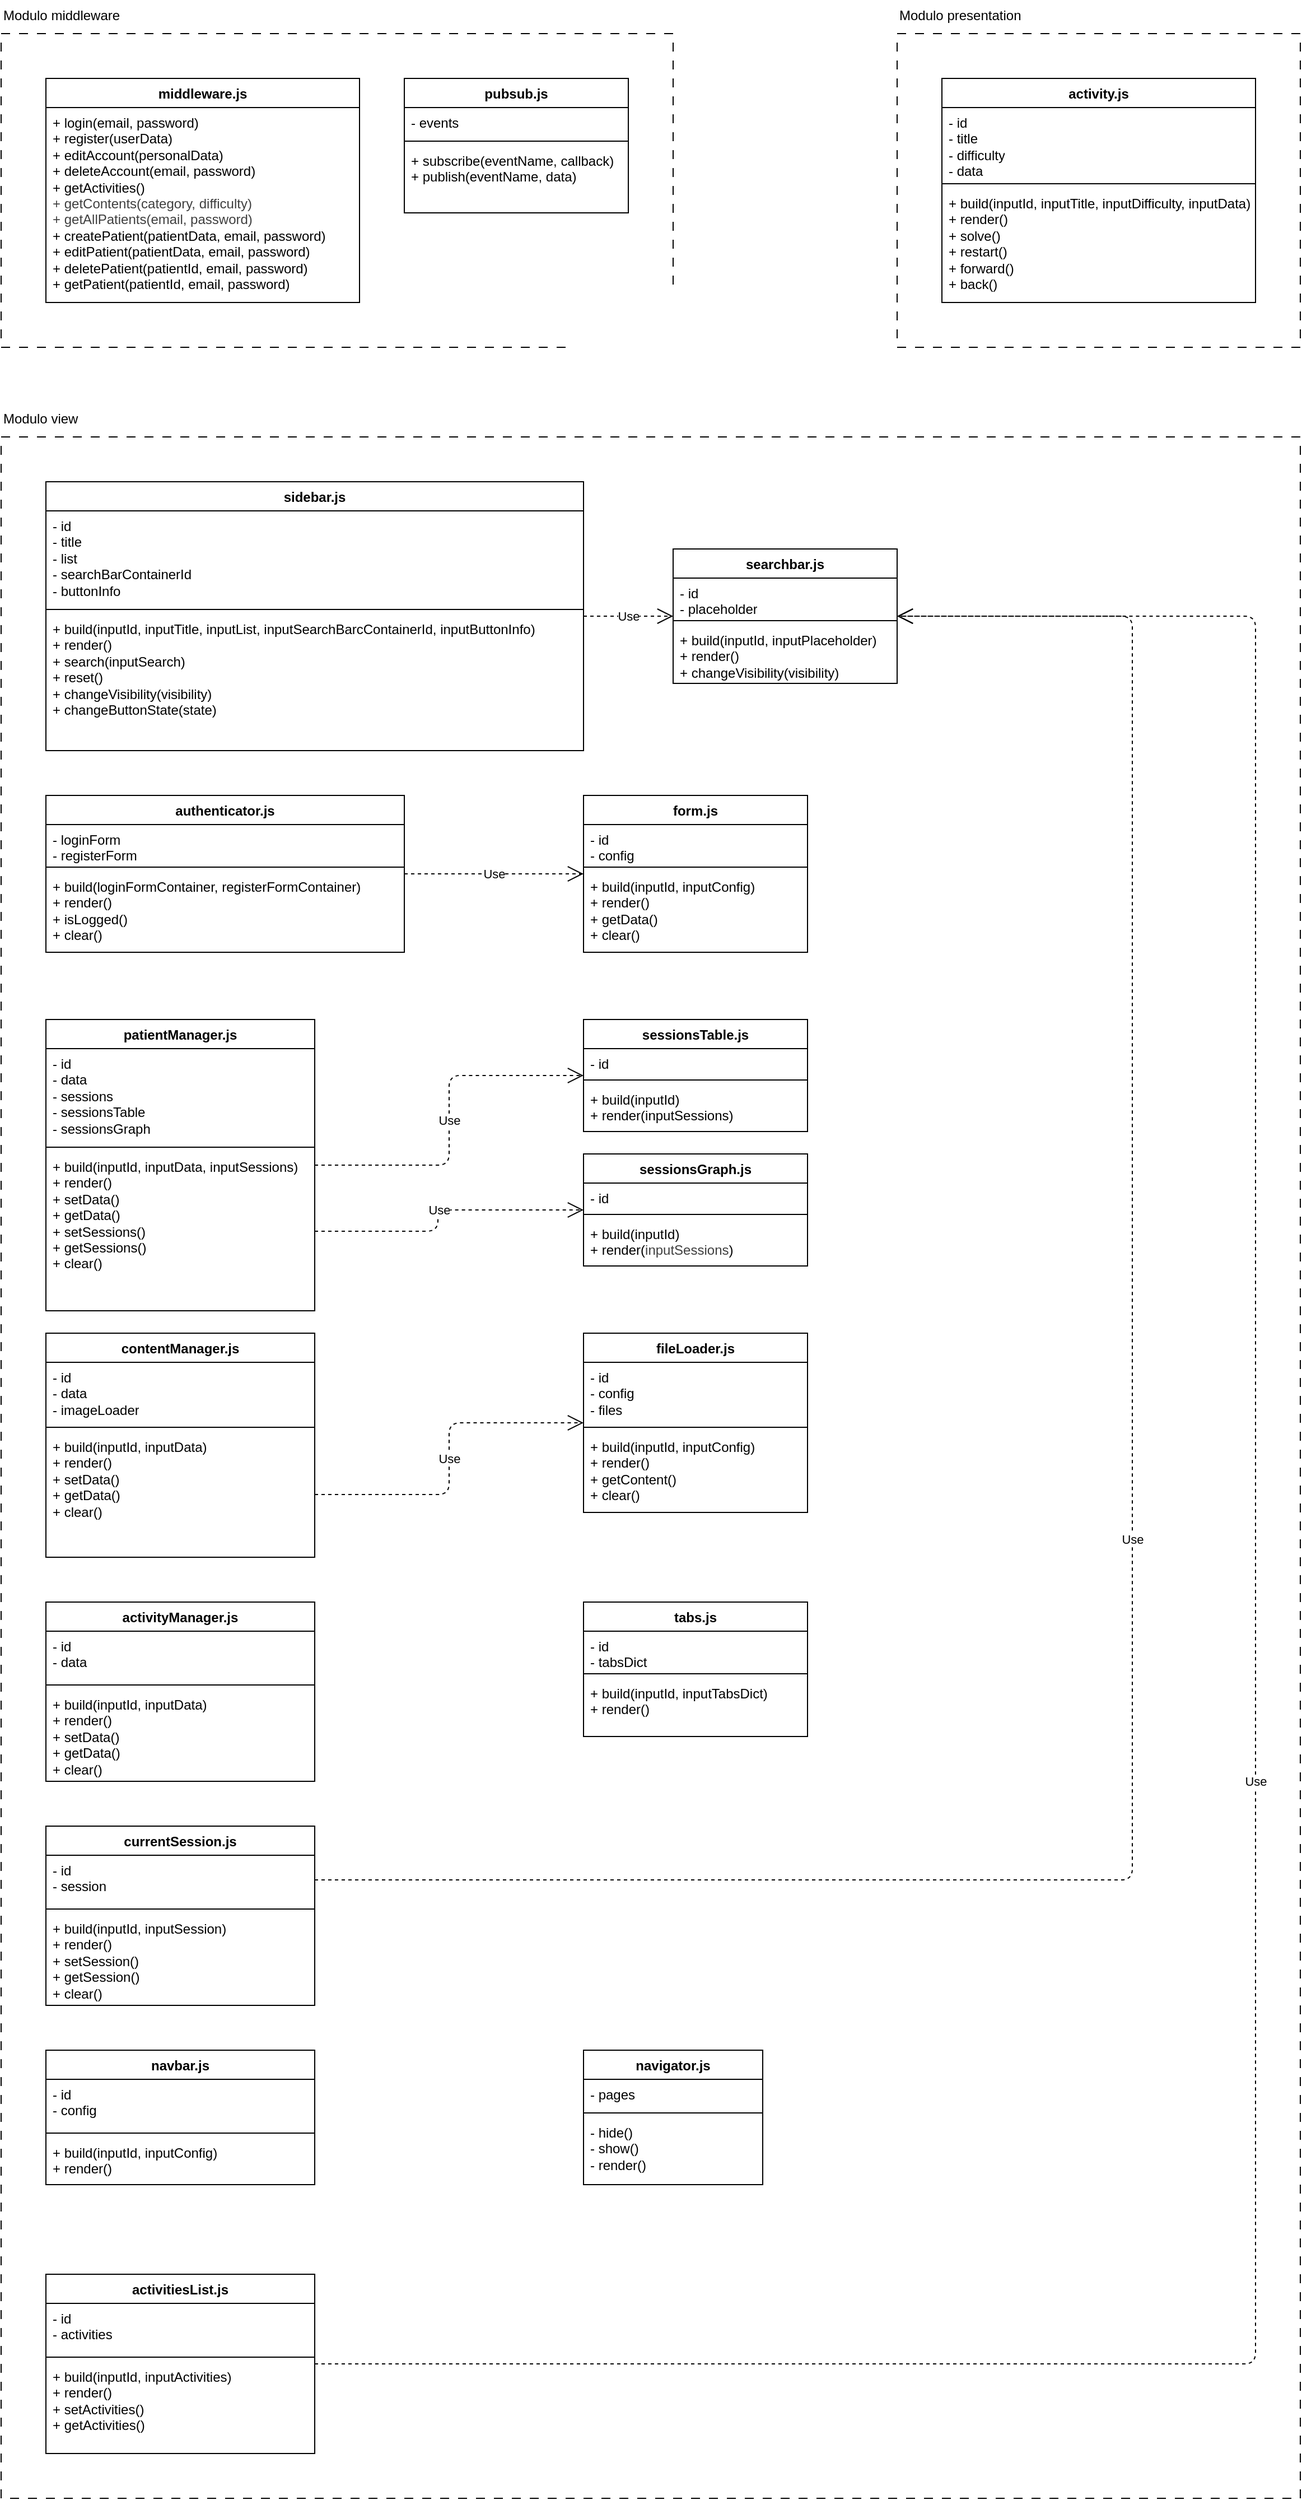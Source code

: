 <mxfile version="26.2.15">
  <diagram id="l6E0GmXNr-7LHGpyG3ha" name="Pagina-1">
    <mxGraphModel dx="2316" dy="1391" grid="1" gridSize="10" guides="1" tooltips="1" connect="1" arrows="1" fold="1" page="1" pageScale="1" pageWidth="827" pageHeight="1169" math="0" shadow="0">
      <root>
        <mxCell id="0" />
        <mxCell id="1" parent="0" />
        <mxCell id="lS4das7vuNeM5EKzhqXZ-90" value="" style="rounded=0;whiteSpace=wrap;html=1;dashed=1;dashPattern=8 8;strokeColor=default;align=center;verticalAlign=middle;fontFamily=Helvetica;fontSize=12;fontColor=default;fillColor=none;" vertex="1" parent="1">
          <mxGeometry x="800" y="240" width="360" height="280" as="geometry" />
        </mxCell>
        <mxCell id="lS4das7vuNeM5EKzhqXZ-88" value="" style="rounded=0;whiteSpace=wrap;html=1;dashed=1;dashPattern=8 8;strokeColor=default;align=center;verticalAlign=middle;fontFamily=Helvetica;fontSize=12;fontColor=default;fillColor=none;" vertex="1" parent="1">
          <mxGeometry y="240" width="600" height="280" as="geometry" />
        </mxCell>
        <mxCell id="-XzAGv-I69_04w4AymnD-87" value="" style="rounded=0;whiteSpace=wrap;html=1;fillColor=none;dashed=1;dashPattern=8 8;" parent="1" vertex="1">
          <mxGeometry y="600" width="1160" height="1840" as="geometry" />
        </mxCell>
        <mxCell id="2" value="middleware.js" style="swimlane;fontStyle=1;align=center;verticalAlign=top;childLayout=stackLayout;horizontal=1;startSize=26;horizontalStack=0;resizeParent=1;resizeParentMax=0;resizeLast=0;collapsible=1;marginBottom=0;whiteSpace=wrap;html=1;" parent="1" vertex="1">
          <mxGeometry x="40" y="280" width="280" height="200" as="geometry" />
        </mxCell>
        <mxCell id="5" value="&lt;div&gt;+ login(email, password)&lt;/div&gt;&lt;div&gt;+ register(userData)&lt;/div&gt;&lt;div&gt;+ editAccount(personalData)&lt;/div&gt;&lt;div&gt;+ deleteAccount(email, password)&lt;/div&gt;&lt;div&gt;+ getActivities()&lt;/div&gt;&lt;div&gt;&lt;span style=&quot;color: rgb(63, 63, 63);&quot;&gt;+ getContents(category, difficulty)&lt;/span&gt;&lt;/div&gt;&lt;div&gt;&lt;span style=&quot;color: rgb(63, 63, 63);&quot;&gt;+ getAllPatients(email, password)&lt;/span&gt;&lt;/div&gt;&lt;div&gt;+ createPatient(patientData, email, password)&lt;/div&gt;&lt;div&gt;+ editPatient(patientData, email, password)&lt;/div&gt;&lt;div&gt;+ deletePatient(patientId, email, password)&lt;/div&gt;&lt;div&gt;+ getPatient(patientId, email, password)&lt;/div&gt;" style="text;strokeColor=none;fillColor=none;align=left;verticalAlign=top;spacingLeft=4;spacingRight=4;overflow=hidden;rotatable=0;points=[[0,0.5],[1,0.5]];portConstraint=eastwest;whiteSpace=wrap;html=1;" parent="2" vertex="1">
          <mxGeometry y="26" width="280" height="174" as="geometry" />
        </mxCell>
        <mxCell id="6" value="navigator.js" style="swimlane;fontStyle=1;align=center;verticalAlign=top;childLayout=stackLayout;horizontal=1;startSize=26;horizontalStack=0;resizeParent=1;resizeParentMax=0;resizeLast=0;collapsible=1;marginBottom=0;whiteSpace=wrap;html=1;" parent="1" vertex="1">
          <mxGeometry x="520" y="2040" width="160" height="120" as="geometry" />
        </mxCell>
        <mxCell id="7" value="- pages" style="text;strokeColor=none;fillColor=none;align=left;verticalAlign=top;spacingLeft=4;spacingRight=4;overflow=hidden;rotatable=0;points=[[0,0.5],[1,0.5]];portConstraint=eastwest;whiteSpace=wrap;html=1;" parent="6" vertex="1">
          <mxGeometry y="26" width="160" height="26" as="geometry" />
        </mxCell>
        <mxCell id="8" value="" style="line;strokeWidth=1;fillColor=none;align=left;verticalAlign=middle;spacingTop=-1;spacingLeft=3;spacingRight=3;rotatable=0;labelPosition=right;points=[];portConstraint=eastwest;strokeColor=inherit;" parent="6" vertex="1">
          <mxGeometry y="52" width="160" height="8" as="geometry" />
        </mxCell>
        <mxCell id="9" value="- hide()&lt;div&gt;- show()&lt;/div&gt;&lt;div&gt;- render()&lt;/div&gt;" style="text;strokeColor=none;fillColor=none;align=left;verticalAlign=top;spacingLeft=4;spacingRight=4;overflow=hidden;rotatable=0;points=[[0,0.5],[1,0.5]];portConstraint=eastwest;whiteSpace=wrap;html=1;" parent="6" vertex="1">
          <mxGeometry y="60" width="160" height="60" as="geometry" />
        </mxCell>
        <mxCell id="10" value="pubsub.js" style="swimlane;fontStyle=1;align=center;verticalAlign=top;childLayout=stackLayout;horizontal=1;startSize=26;horizontalStack=0;resizeParent=1;resizeParentMax=0;resizeLast=0;collapsible=1;marginBottom=0;whiteSpace=wrap;html=1;" parent="1" vertex="1">
          <mxGeometry x="360" y="280" width="200" height="120" as="geometry" />
        </mxCell>
        <mxCell id="11" value="- events" style="text;strokeColor=none;fillColor=none;align=left;verticalAlign=top;spacingLeft=4;spacingRight=4;overflow=hidden;rotatable=0;points=[[0,0.5],[1,0.5]];portConstraint=eastwest;whiteSpace=wrap;html=1;" parent="10" vertex="1">
          <mxGeometry y="26" width="200" height="26" as="geometry" />
        </mxCell>
        <mxCell id="12" value="" style="line;strokeWidth=1;fillColor=none;align=left;verticalAlign=middle;spacingTop=-1;spacingLeft=3;spacingRight=3;rotatable=0;labelPosition=right;points=[];portConstraint=eastwest;strokeColor=inherit;" parent="10" vertex="1">
          <mxGeometry y="52" width="200" height="8" as="geometry" />
        </mxCell>
        <mxCell id="13" value="+ subscribe(eventName, callback)&lt;div&gt;+ publish(eventName, data)&lt;/div&gt;" style="text;strokeColor=none;fillColor=none;align=left;verticalAlign=top;spacingLeft=4;spacingRight=4;overflow=hidden;rotatable=0;points=[[0,0.5],[1,0.5]];portConstraint=eastwest;whiteSpace=wrap;html=1;" parent="10" vertex="1">
          <mxGeometry y="60" width="200" height="60" as="geometry" />
        </mxCell>
        <mxCell id="14" value="tabs.js" style="swimlane;fontStyle=1;align=center;verticalAlign=top;childLayout=stackLayout;horizontal=1;startSize=26;horizontalStack=0;resizeParent=1;resizeParentMax=0;resizeLast=0;collapsible=1;marginBottom=0;whiteSpace=wrap;html=1;" parent="1" vertex="1">
          <mxGeometry x="520" y="1640" width="200" height="120" as="geometry" />
        </mxCell>
        <mxCell id="15" value="- id&lt;div&gt;- tabsDict&lt;/div&gt;" style="text;strokeColor=none;fillColor=none;align=left;verticalAlign=top;spacingLeft=4;spacingRight=4;overflow=hidden;rotatable=0;points=[[0,0.5],[1,0.5]];portConstraint=eastwest;whiteSpace=wrap;html=1;" parent="14" vertex="1">
          <mxGeometry y="26" width="200" height="34" as="geometry" />
        </mxCell>
        <mxCell id="16" value="" style="line;strokeWidth=1;fillColor=none;align=left;verticalAlign=middle;spacingTop=-1;spacingLeft=3;spacingRight=3;rotatable=0;labelPosition=right;points=[];portConstraint=eastwest;strokeColor=inherit;" parent="14" vertex="1">
          <mxGeometry y="60" width="200" height="8" as="geometry" />
        </mxCell>
        <mxCell id="17" value="+ build(inputId, inputTabsDict)&lt;div&gt;+ render()&lt;/div&gt;" style="text;strokeColor=none;fillColor=none;align=left;verticalAlign=top;spacingLeft=4;spacingRight=4;overflow=hidden;rotatable=0;points=[[0,0.5],[1,0.5]];portConstraint=eastwest;whiteSpace=wrap;html=1;" parent="14" vertex="1">
          <mxGeometry y="68" width="200" height="52" as="geometry" />
        </mxCell>
        <mxCell id="18" value="searchbar.js" style="swimlane;fontStyle=1;align=center;verticalAlign=top;childLayout=stackLayout;horizontal=1;startSize=26;horizontalStack=0;resizeParent=1;resizeParentMax=0;resizeLast=0;collapsible=1;marginBottom=0;whiteSpace=wrap;html=1;" parent="1" vertex="1">
          <mxGeometry x="600" y="700" width="200" height="120" as="geometry" />
        </mxCell>
        <mxCell id="19" value="- id&lt;div&gt;- placeholder&lt;/div&gt;" style="text;strokeColor=none;fillColor=none;align=left;verticalAlign=top;spacingLeft=4;spacingRight=4;overflow=hidden;rotatable=0;points=[[0,0.5],[1,0.5]];portConstraint=eastwest;whiteSpace=wrap;html=1;" parent="18" vertex="1">
          <mxGeometry y="26" width="200" height="34" as="geometry" />
        </mxCell>
        <mxCell id="20" value="" style="line;strokeWidth=1;fillColor=none;align=left;verticalAlign=middle;spacingTop=-1;spacingLeft=3;spacingRight=3;rotatable=0;labelPosition=right;points=[];portConstraint=eastwest;strokeColor=inherit;" parent="18" vertex="1">
          <mxGeometry y="60" width="200" height="8" as="geometry" />
        </mxCell>
        <mxCell id="21" value="+ build(inputId, inputPlaceholder)&lt;div&gt;+ render()&lt;/div&gt;&lt;div&gt;+ changeVisibility(visibility)&lt;/div&gt;" style="text;strokeColor=none;fillColor=none;align=left;verticalAlign=top;spacingLeft=4;spacingRight=4;overflow=hidden;rotatable=0;points=[[0,0.5],[1,0.5]];portConstraint=eastwest;whiteSpace=wrap;html=1;" parent="18" vertex="1">
          <mxGeometry y="68" width="200" height="52" as="geometry" />
        </mxCell>
        <mxCell id="22" value="sidebar.js" style="swimlane;fontStyle=1;align=center;verticalAlign=top;childLayout=stackLayout;horizontal=1;startSize=26;horizontalStack=0;resizeParent=1;resizeParentMax=0;resizeLast=0;collapsible=1;marginBottom=0;whiteSpace=wrap;html=1;" parent="1" vertex="1">
          <mxGeometry x="40" y="640" width="480" height="240" as="geometry" />
        </mxCell>
        <mxCell id="23" value="- id&lt;div&gt;- title&lt;/div&gt;&lt;div&gt;- list&lt;/div&gt;&lt;div&gt;- searchBarContainerId&lt;/div&gt;&lt;div&gt;- buttonInfo&lt;/div&gt;" style="text;strokeColor=none;fillColor=none;align=left;verticalAlign=top;spacingLeft=4;spacingRight=4;overflow=hidden;rotatable=0;points=[[0,0.5],[1,0.5]];portConstraint=eastwest;whiteSpace=wrap;html=1;" parent="22" vertex="1">
          <mxGeometry y="26" width="480" height="84" as="geometry" />
        </mxCell>
        <mxCell id="24" value="" style="line;strokeWidth=1;fillColor=none;align=left;verticalAlign=middle;spacingTop=-1;spacingLeft=3;spacingRight=3;rotatable=0;labelPosition=right;points=[];portConstraint=eastwest;strokeColor=inherit;" parent="22" vertex="1">
          <mxGeometry y="110" width="480" height="8" as="geometry" />
        </mxCell>
        <mxCell id="25" value="+ build(inputId, inputTitle, inputList, inputSearchBarcContainerId, inputButtonInfo)&lt;div&gt;+ render()&lt;/div&gt;&lt;div&gt;+ search(inputSearch)&lt;/div&gt;&lt;div&gt;+ reset()&lt;/div&gt;&lt;div&gt;+ changeVisibility(visibility)&lt;/div&gt;&lt;div&gt;+ changeButtonState(state)&lt;/div&gt;" style="text;strokeColor=none;fillColor=none;align=left;verticalAlign=top;spacingLeft=4;spacingRight=4;overflow=hidden;rotatable=0;points=[[0,0.5],[1,0.5]];portConstraint=eastwest;whiteSpace=wrap;html=1;" parent="22" vertex="1">
          <mxGeometry y="118" width="480" height="122" as="geometry" />
        </mxCell>
        <mxCell id="27" value="Use" style="endArrow=open;endSize=12;dashed=1;html=1;" parent="1" source="22" target="18" edge="1">
          <mxGeometry width="160" relative="1" as="geometry">
            <mxPoint x="330" y="310" as="sourcePoint" />
            <mxPoint x="640" y="770" as="targetPoint" />
          </mxGeometry>
        </mxCell>
        <mxCell id="28" value="fileLoader.js" style="swimlane;fontStyle=1;align=center;verticalAlign=top;childLayout=stackLayout;horizontal=1;startSize=26;horizontalStack=0;resizeParent=1;resizeParentMax=0;resizeLast=0;collapsible=1;marginBottom=0;whiteSpace=wrap;html=1;" parent="1" vertex="1">
          <mxGeometry x="520" y="1400" width="200" height="160" as="geometry" />
        </mxCell>
        <mxCell id="29" value="- id&lt;div&gt;- config&lt;/div&gt;&lt;div&gt;- files&lt;/div&gt;" style="text;strokeColor=none;fillColor=none;align=left;verticalAlign=top;spacingLeft=4;spacingRight=4;overflow=hidden;rotatable=0;points=[[0,0.5],[1,0.5]];portConstraint=eastwest;whiteSpace=wrap;html=1;" parent="28" vertex="1">
          <mxGeometry y="26" width="200" height="54" as="geometry" />
        </mxCell>
        <mxCell id="30" value="" style="line;strokeWidth=1;fillColor=none;align=left;verticalAlign=middle;spacingTop=-1;spacingLeft=3;spacingRight=3;rotatable=0;labelPosition=right;points=[];portConstraint=eastwest;strokeColor=inherit;" parent="28" vertex="1">
          <mxGeometry y="80" width="200" height="8" as="geometry" />
        </mxCell>
        <mxCell id="31" value="+ build(inputId, inputConfig)&lt;div&gt;+ render()&lt;/div&gt;&lt;div&gt;+ getContent()&lt;/div&gt;&lt;div&gt;+ clear()&lt;/div&gt;" style="text;strokeColor=none;fillColor=none;align=left;verticalAlign=top;spacingLeft=4;spacingRight=4;overflow=hidden;rotatable=0;points=[[0,0.5],[1,0.5]];portConstraint=eastwest;whiteSpace=wrap;html=1;" parent="28" vertex="1">
          <mxGeometry y="88" width="200" height="72" as="geometry" />
        </mxCell>
        <mxCell id="32" value="form.js" style="swimlane;fontStyle=1;align=center;verticalAlign=top;childLayout=stackLayout;horizontal=1;startSize=26;horizontalStack=0;resizeParent=1;resizeParentMax=0;resizeLast=0;collapsible=1;marginBottom=0;whiteSpace=wrap;html=1;" parent="1" vertex="1">
          <mxGeometry x="520" y="920" width="200" height="140" as="geometry" />
        </mxCell>
        <mxCell id="33" value="- id&lt;div&gt;- config&lt;/div&gt;" style="text;strokeColor=none;fillColor=none;align=left;verticalAlign=top;spacingLeft=4;spacingRight=4;overflow=hidden;rotatable=0;points=[[0,0.5],[1,0.5]];portConstraint=eastwest;whiteSpace=wrap;html=1;" parent="32" vertex="1">
          <mxGeometry y="26" width="200" height="34" as="geometry" />
        </mxCell>
        <mxCell id="34" value="" style="line;strokeWidth=1;fillColor=none;align=left;verticalAlign=middle;spacingTop=-1;spacingLeft=3;spacingRight=3;rotatable=0;labelPosition=right;points=[];portConstraint=eastwest;strokeColor=inherit;" parent="32" vertex="1">
          <mxGeometry y="60" width="200" height="8" as="geometry" />
        </mxCell>
        <mxCell id="35" value="+ build(inputId, inputConfig)&lt;div&gt;+ render()&lt;/div&gt;&lt;div&gt;+ getData()&lt;/div&gt;&lt;div&gt;+ clear()&lt;/div&gt;" style="text;strokeColor=none;fillColor=none;align=left;verticalAlign=top;spacingLeft=4;spacingRight=4;overflow=hidden;rotatable=0;points=[[0,0.5],[1,0.5]];portConstraint=eastwest;whiteSpace=wrap;html=1;" parent="32" vertex="1">
          <mxGeometry y="68" width="200" height="72" as="geometry" />
        </mxCell>
        <mxCell id="37" value="authenticator.js" style="swimlane;fontStyle=1;align=center;verticalAlign=top;childLayout=stackLayout;horizontal=1;startSize=26;horizontalStack=0;resizeParent=1;resizeParentMax=0;resizeLast=0;collapsible=1;marginBottom=0;whiteSpace=wrap;html=1;" parent="1" vertex="1">
          <mxGeometry x="40" y="920" width="320" height="140" as="geometry" />
        </mxCell>
        <mxCell id="38" value="- loginForm&lt;div&gt;- registerForm&lt;/div&gt;" style="text;strokeColor=none;fillColor=none;align=left;verticalAlign=top;spacingLeft=4;spacingRight=4;overflow=hidden;rotatable=0;points=[[0,0.5],[1,0.5]];portConstraint=eastwest;whiteSpace=wrap;html=1;" parent="37" vertex="1">
          <mxGeometry y="26" width="320" height="34" as="geometry" />
        </mxCell>
        <mxCell id="39" value="" style="line;strokeWidth=1;fillColor=none;align=left;verticalAlign=middle;spacingTop=-1;spacingLeft=3;spacingRight=3;rotatable=0;labelPosition=right;points=[];portConstraint=eastwest;strokeColor=inherit;" parent="37" vertex="1">
          <mxGeometry y="60" width="320" height="8" as="geometry" />
        </mxCell>
        <mxCell id="40" value="+ build(loginFormContainer, register&lt;span style=&quot;background-color: transparent; color: rgb(0, 0, 0);&quot;&gt;FormContainer&lt;/span&gt;&lt;span style=&quot;background-color: transparent;&quot;&gt;)&lt;/span&gt;&lt;div&gt;&lt;div&gt;+ render()&lt;/div&gt;&lt;div&gt;+ isLogged()&lt;/div&gt;&lt;div&gt;+ clear()&lt;/div&gt;&lt;/div&gt;" style="text;strokeColor=none;fillColor=none;align=left;verticalAlign=top;spacingLeft=4;spacingRight=4;overflow=hidden;rotatable=0;points=[[0,0.5],[1,0.5]];portConstraint=eastwest;whiteSpace=wrap;html=1;" parent="37" vertex="1">
          <mxGeometry y="68" width="320" height="72" as="geometry" />
        </mxCell>
        <mxCell id="41" value="Use" style="endArrow=open;endSize=12;dashed=1;html=1;" parent="1" source="37" target="32" edge="1">
          <mxGeometry width="160" relative="1" as="geometry">
            <mxPoint x="530" y="770" as="sourcePoint" />
            <mxPoint x="650" y="770" as="targetPoint" />
          </mxGeometry>
        </mxCell>
        <mxCell id="42" value="sessionsTable.js" style="swimlane;fontStyle=1;align=center;verticalAlign=top;childLayout=stackLayout;horizontal=1;startSize=26;horizontalStack=0;resizeParent=1;resizeParentMax=0;resizeLast=0;collapsible=1;marginBottom=0;whiteSpace=wrap;html=1;" parent="1" vertex="1">
          <mxGeometry x="520" y="1120" width="200" height="100" as="geometry" />
        </mxCell>
        <mxCell id="43" value="- id" style="text;strokeColor=none;fillColor=none;align=left;verticalAlign=top;spacingLeft=4;spacingRight=4;overflow=hidden;rotatable=0;points=[[0,0.5],[1,0.5]];portConstraint=eastwest;whiteSpace=wrap;html=1;" parent="42" vertex="1">
          <mxGeometry y="26" width="200" height="24" as="geometry" />
        </mxCell>
        <mxCell id="44" value="" style="line;strokeWidth=1;fillColor=none;align=left;verticalAlign=middle;spacingTop=-1;spacingLeft=3;spacingRight=3;rotatable=0;labelPosition=right;points=[];portConstraint=eastwest;strokeColor=inherit;" parent="42" vertex="1">
          <mxGeometry y="50" width="200" height="8" as="geometry" />
        </mxCell>
        <mxCell id="45" value="+ build(inputId)&lt;div&gt;+ render(inputSessions)&lt;/div&gt;" style="text;strokeColor=none;fillColor=none;align=left;verticalAlign=top;spacingLeft=4;spacingRight=4;overflow=hidden;rotatable=0;points=[[0,0.5],[1,0.5]];portConstraint=eastwest;whiteSpace=wrap;html=1;" parent="42" vertex="1">
          <mxGeometry y="58" width="200" height="42" as="geometry" />
        </mxCell>
        <mxCell id="46" value="sessionsGraph.js" style="swimlane;fontStyle=1;align=center;verticalAlign=top;childLayout=stackLayout;horizontal=1;startSize=26;horizontalStack=0;resizeParent=1;resizeParentMax=0;resizeLast=0;collapsible=1;marginBottom=0;whiteSpace=wrap;html=1;" parent="1" vertex="1">
          <mxGeometry x="520" y="1240" width="200" height="100" as="geometry" />
        </mxCell>
        <mxCell id="47" value="- id" style="text;strokeColor=none;fillColor=none;align=left;verticalAlign=top;spacingLeft=4;spacingRight=4;overflow=hidden;rotatable=0;points=[[0,0.5],[1,0.5]];portConstraint=eastwest;whiteSpace=wrap;html=1;" parent="46" vertex="1">
          <mxGeometry y="26" width="200" height="24" as="geometry" />
        </mxCell>
        <mxCell id="48" value="" style="line;strokeWidth=1;fillColor=none;align=left;verticalAlign=middle;spacingTop=-1;spacingLeft=3;spacingRight=3;rotatable=0;labelPosition=right;points=[];portConstraint=eastwest;strokeColor=inherit;" parent="46" vertex="1">
          <mxGeometry y="50" width="200" height="8" as="geometry" />
        </mxCell>
        <mxCell id="49" value="+ build(inputId)&lt;div&gt;+ render(&lt;span style=&quot;color: rgb(63, 63, 63); background-color: transparent;&quot;&gt;inputSessions&lt;/span&gt;&lt;span style=&quot;background-color: transparent;&quot;&gt;)&lt;/span&gt;&lt;/div&gt;" style="text;strokeColor=none;fillColor=none;align=left;verticalAlign=top;spacingLeft=4;spacingRight=4;overflow=hidden;rotatable=0;points=[[0,0.5],[1,0.5]];portConstraint=eastwest;whiteSpace=wrap;html=1;" parent="46" vertex="1">
          <mxGeometry y="58" width="200" height="42" as="geometry" />
        </mxCell>
        <mxCell id="50" value="patientManager.js" style="swimlane;fontStyle=1;align=center;verticalAlign=top;childLayout=stackLayout;horizontal=1;startSize=26;horizontalStack=0;resizeParent=1;resizeParentMax=0;resizeLast=0;collapsible=1;marginBottom=0;whiteSpace=wrap;html=1;" parent="1" vertex="1">
          <mxGeometry x="40" y="1120" width="240" height="260" as="geometry" />
        </mxCell>
        <mxCell id="51" value="- id&lt;div&gt;- data&lt;/div&gt;&lt;div&gt;- sessions&lt;/div&gt;&lt;div&gt;- sessionsTable&lt;/div&gt;&lt;div&gt;- sessionsGraph&lt;/div&gt;" style="text;strokeColor=none;fillColor=none;align=left;verticalAlign=top;spacingLeft=4;spacingRight=4;overflow=hidden;rotatable=0;points=[[0,0.5],[1,0.5]];portConstraint=eastwest;whiteSpace=wrap;html=1;" parent="50" vertex="1">
          <mxGeometry y="26" width="240" height="84" as="geometry" />
        </mxCell>
        <mxCell id="52" value="" style="line;strokeWidth=1;fillColor=none;align=left;verticalAlign=middle;spacingTop=-1;spacingLeft=3;spacingRight=3;rotatable=0;labelPosition=right;points=[];portConstraint=eastwest;strokeColor=inherit;" parent="50" vertex="1">
          <mxGeometry y="110" width="240" height="8" as="geometry" />
        </mxCell>
        <mxCell id="53" value="+ build(inputId, inputData, inputSessions)&lt;div&gt;+ render()&lt;/div&gt;&lt;div&gt;+ setData()&lt;/div&gt;&lt;div&gt;+ getData()&lt;/div&gt;&lt;div&gt;+ setSessions()&lt;/div&gt;&lt;div&gt;+ getSessions()&lt;/div&gt;&lt;div&gt;+ clear()&lt;/div&gt;" style="text;strokeColor=none;fillColor=none;align=left;verticalAlign=top;spacingLeft=4;spacingRight=4;overflow=hidden;rotatable=0;points=[[0,0.5],[1,0.5]];portConstraint=eastwest;whiteSpace=wrap;html=1;" parent="50" vertex="1">
          <mxGeometry y="118" width="240" height="142" as="geometry" />
        </mxCell>
        <mxCell id="54" value="Use" style="endArrow=open;endSize=12;dashed=1;html=1;" parent="1" source="50" target="42" edge="1">
          <mxGeometry width="160" relative="1" as="geometry">
            <mxPoint x="310" y="1150" as="sourcePoint" />
            <mxPoint x="470" y="1150" as="targetPoint" />
            <Array as="points">
              <mxPoint x="400" y="1250" />
              <mxPoint x="400" y="1170" />
            </Array>
          </mxGeometry>
        </mxCell>
        <mxCell id="55" value="Use" style="edgeStyle=none;shape=connector;rounded=1;html=1;dashed=1;strokeColor=default;align=center;verticalAlign=middle;fontFamily=Helvetica;fontSize=11;fontColor=default;labelBackgroundColor=default;endArrow=open;endSize=12;" parent="1" source="53" target="46" edge="1">
          <mxGeometry relative="1" as="geometry">
            <Array as="points">
              <mxPoint x="390" y="1309" />
              <mxPoint x="390" y="1290" />
            </Array>
          </mxGeometry>
        </mxCell>
        <mxCell id="65" value="Use" style="edgeStyle=none;shape=connector;rounded=1;html=1;dashed=1;strokeColor=default;align=center;verticalAlign=middle;fontFamily=Helvetica;fontSize=11;fontColor=default;labelBackgroundColor=default;endArrow=open;endSize=12;" parent="1" source="63" target="28" edge="1">
          <mxGeometry relative="1" as="geometry">
            <mxPoint x="270" y="1520" as="sourcePoint" />
            <Array as="points">
              <mxPoint x="400" y="1544" />
              <mxPoint x="400" y="1480" />
            </Array>
          </mxGeometry>
        </mxCell>
        <mxCell id="60" value="contentManager.js" style="swimlane;fontStyle=1;align=center;verticalAlign=top;childLayout=stackLayout;horizontal=1;startSize=26;horizontalStack=0;resizeParent=1;resizeParentMax=0;resizeLast=0;collapsible=1;marginBottom=0;whiteSpace=wrap;html=1;" parent="1" vertex="1">
          <mxGeometry x="40" y="1400" width="240" height="200" as="geometry" />
        </mxCell>
        <mxCell id="61" value="- id&lt;div&gt;- data&lt;/div&gt;&lt;div&gt;- imageLoader&lt;/div&gt;" style="text;strokeColor=none;fillColor=none;align=left;verticalAlign=top;spacingLeft=4;spacingRight=4;overflow=hidden;rotatable=0;points=[[0,0.5],[1,0.5]];portConstraint=eastwest;whiteSpace=wrap;html=1;" parent="60" vertex="1">
          <mxGeometry y="26" width="240" height="54" as="geometry" />
        </mxCell>
        <mxCell id="62" value="" style="line;strokeWidth=1;fillColor=none;align=left;verticalAlign=middle;spacingTop=-1;spacingLeft=3;spacingRight=3;rotatable=0;labelPosition=right;points=[];portConstraint=eastwest;strokeColor=inherit;" parent="60" vertex="1">
          <mxGeometry y="80" width="240" height="8" as="geometry" />
        </mxCell>
        <mxCell id="63" value="+ build(inputId, inputData)&lt;div&gt;+ render()&lt;/div&gt;&lt;div&gt;+ setData()&lt;/div&gt;&lt;div&gt;+ getData()&lt;/div&gt;&lt;div&gt;+ clear()&lt;/div&gt;" style="text;strokeColor=none;fillColor=none;align=left;verticalAlign=top;spacingLeft=4;spacingRight=4;overflow=hidden;rotatable=0;points=[[0,0.5],[1,0.5]];portConstraint=eastwest;whiteSpace=wrap;html=1;" parent="60" vertex="1">
          <mxGeometry y="88" width="240" height="112" as="geometry" />
        </mxCell>
        <mxCell id="66" value="activityManager.js" style="swimlane;fontStyle=1;align=center;verticalAlign=top;childLayout=stackLayout;horizontal=1;startSize=26;horizontalStack=0;resizeParent=1;resizeParentMax=0;resizeLast=0;collapsible=1;marginBottom=0;whiteSpace=wrap;html=1;" parent="1" vertex="1">
          <mxGeometry x="40" y="1640" width="240" height="160" as="geometry" />
        </mxCell>
        <mxCell id="67" value="- id&lt;div&gt;- data&lt;/div&gt;" style="text;strokeColor=none;fillColor=none;align=left;verticalAlign=top;spacingLeft=4;spacingRight=4;overflow=hidden;rotatable=0;points=[[0,0.5],[1,0.5]];portConstraint=eastwest;whiteSpace=wrap;html=1;" parent="66" vertex="1">
          <mxGeometry y="26" width="240" height="44" as="geometry" />
        </mxCell>
        <mxCell id="68" value="" style="line;strokeWidth=1;fillColor=none;align=left;verticalAlign=middle;spacingTop=-1;spacingLeft=3;spacingRight=3;rotatable=0;labelPosition=right;points=[];portConstraint=eastwest;strokeColor=inherit;" parent="66" vertex="1">
          <mxGeometry y="70" width="240" height="8" as="geometry" />
        </mxCell>
        <mxCell id="69" value="+ build(inputId, inputData)&lt;div&gt;+ render()&lt;/div&gt;&lt;div&gt;+ setData()&lt;/div&gt;&lt;div&gt;+ getData()&lt;/div&gt;&lt;div&gt;+ clear()&lt;/div&gt;" style="text;strokeColor=none;fillColor=none;align=left;verticalAlign=top;spacingLeft=4;spacingRight=4;overflow=hidden;rotatable=0;points=[[0,0.5],[1,0.5]];portConstraint=eastwest;whiteSpace=wrap;html=1;" parent="66" vertex="1">
          <mxGeometry y="78" width="240" height="82" as="geometry" />
        </mxCell>
        <mxCell id="74" value="currentSession.js" style="swimlane;fontStyle=1;align=center;verticalAlign=top;childLayout=stackLayout;horizontal=1;startSize=26;horizontalStack=0;resizeParent=1;resizeParentMax=0;resizeLast=0;collapsible=1;marginBottom=0;whiteSpace=wrap;html=1;" parent="1" vertex="1">
          <mxGeometry x="40" y="1840" width="240" height="160" as="geometry" />
        </mxCell>
        <mxCell id="75" value="- id&lt;div&gt;- session&lt;/div&gt;" style="text;strokeColor=none;fillColor=none;align=left;verticalAlign=top;spacingLeft=4;spacingRight=4;overflow=hidden;rotatable=0;points=[[0,0.5],[1,0.5]];portConstraint=eastwest;whiteSpace=wrap;html=1;" parent="74" vertex="1">
          <mxGeometry y="26" width="240" height="44" as="geometry" />
        </mxCell>
        <mxCell id="76" value="" style="line;strokeWidth=1;fillColor=none;align=left;verticalAlign=middle;spacingTop=-1;spacingLeft=3;spacingRight=3;rotatable=0;labelPosition=right;points=[];portConstraint=eastwest;strokeColor=inherit;" parent="74" vertex="1">
          <mxGeometry y="70" width="240" height="8" as="geometry" />
        </mxCell>
        <mxCell id="77" value="+ build(inputId, inputSession)&lt;div&gt;+ render()&lt;/div&gt;&lt;div&gt;+ setSession()&lt;/div&gt;&lt;div&gt;+ getSession()&lt;/div&gt;&lt;div&gt;+ clear()&lt;/div&gt;" style="text;strokeColor=none;fillColor=none;align=left;verticalAlign=top;spacingLeft=4;spacingRight=4;overflow=hidden;rotatable=0;points=[[0,0.5],[1,0.5]];portConstraint=eastwest;whiteSpace=wrap;html=1;" parent="74" vertex="1">
          <mxGeometry y="78" width="240" height="82" as="geometry" />
        </mxCell>
        <mxCell id="78" value="Use" style="edgeStyle=none;shape=connector;rounded=1;html=1;dashed=1;strokeColor=default;align=center;verticalAlign=middle;fontFamily=Helvetica;fontSize=11;fontColor=default;labelBackgroundColor=default;endArrow=open;endSize=12;" parent="1" source="75" target="18" edge="1">
          <mxGeometry relative="1" as="geometry">
            <Array as="points">
              <mxPoint x="1010" y="1888" />
              <mxPoint x="1010" y="760" />
            </Array>
          </mxGeometry>
        </mxCell>
        <mxCell id="79" value="activity.js" style="swimlane;fontStyle=1;align=center;verticalAlign=top;childLayout=stackLayout;horizontal=1;startSize=26;horizontalStack=0;resizeParent=1;resizeParentMax=0;resizeLast=0;collapsible=1;marginBottom=0;whiteSpace=wrap;html=1;" parent="1" vertex="1">
          <mxGeometry x="840" y="280" width="280" height="200" as="geometry" />
        </mxCell>
        <mxCell id="80" value="- id&lt;div&gt;- title&lt;/div&gt;&lt;div&gt;- difficulty&lt;/div&gt;&lt;div&gt;- data&lt;/div&gt;" style="text;strokeColor=none;fillColor=none;align=left;verticalAlign=top;spacingLeft=4;spacingRight=4;overflow=hidden;rotatable=0;points=[[0,0.5],[1,0.5]];portConstraint=eastwest;whiteSpace=wrap;html=1;" parent="79" vertex="1">
          <mxGeometry y="26" width="280" height="64" as="geometry" />
        </mxCell>
        <mxCell id="81" value="" style="line;strokeWidth=1;fillColor=none;align=left;verticalAlign=middle;spacingTop=-1;spacingLeft=3;spacingRight=3;rotatable=0;labelPosition=right;points=[];portConstraint=eastwest;strokeColor=inherit;" parent="79" vertex="1">
          <mxGeometry y="90" width="280" height="8" as="geometry" />
        </mxCell>
        <mxCell id="82" value="+ build(inputId, inputTitle, inputDifficulty, inputData)&lt;div&gt;+ render()&lt;/div&gt;&lt;div&gt;+ solve()&lt;/div&gt;&lt;div&gt;+ restart()&lt;/div&gt;&lt;div&gt;+ forward()&lt;/div&gt;&lt;div&gt;+ back()&lt;/div&gt;" style="text;strokeColor=none;fillColor=none;align=left;verticalAlign=top;spacingLeft=4;spacingRight=4;overflow=hidden;rotatable=0;points=[[0,0.5],[1,0.5]];portConstraint=eastwest;whiteSpace=wrap;html=1;" parent="79" vertex="1">
          <mxGeometry y="98" width="280" height="102" as="geometry" />
        </mxCell>
        <mxCell id="87" value="Use" style="edgeStyle=none;shape=connector;rounded=1;html=1;dashed=1;strokeColor=default;align=center;verticalAlign=middle;fontFamily=Helvetica;fontSize=11;fontColor=default;labelBackgroundColor=default;endArrow=open;endSize=12;" parent="1" source="83" target="18" edge="1">
          <mxGeometry relative="1" as="geometry">
            <Array as="points">
              <mxPoint x="1120" y="2320" />
              <mxPoint x="1120" y="760" />
            </Array>
          </mxGeometry>
        </mxCell>
        <mxCell id="83" value="activitiesList.js" style="swimlane;fontStyle=1;align=center;verticalAlign=top;childLayout=stackLayout;horizontal=1;startSize=26;horizontalStack=0;resizeParent=1;resizeParentMax=0;resizeLast=0;collapsible=1;marginBottom=0;whiteSpace=wrap;html=1;" parent="1" vertex="1">
          <mxGeometry x="40" y="2240" width="240" height="160" as="geometry" />
        </mxCell>
        <mxCell id="84" value="- id&lt;div&gt;- activities&lt;/div&gt;" style="text;strokeColor=none;fillColor=none;align=left;verticalAlign=top;spacingLeft=4;spacingRight=4;overflow=hidden;rotatable=0;points=[[0,0.5],[1,0.5]];portConstraint=eastwest;whiteSpace=wrap;html=1;" parent="83" vertex="1">
          <mxGeometry y="26" width="240" height="44" as="geometry" />
        </mxCell>
        <mxCell id="85" value="" style="line;strokeWidth=1;fillColor=none;align=left;verticalAlign=middle;spacingTop=-1;spacingLeft=3;spacingRight=3;rotatable=0;labelPosition=right;points=[];portConstraint=eastwest;strokeColor=inherit;" parent="83" vertex="1">
          <mxGeometry y="70" width="240" height="8" as="geometry" />
        </mxCell>
        <mxCell id="86" value="+ build(inputId, inputActivities)&lt;div&gt;+ render()&lt;/div&gt;&lt;div&gt;+ setActivities()&lt;/div&gt;&lt;div&gt;+ getActivities()&lt;/div&gt;" style="text;strokeColor=none;fillColor=none;align=left;verticalAlign=top;spacingLeft=4;spacingRight=4;overflow=hidden;rotatable=0;points=[[0,0.5],[1,0.5]];portConstraint=eastwest;whiteSpace=wrap;html=1;" parent="83" vertex="1">
          <mxGeometry y="78" width="240" height="82" as="geometry" />
        </mxCell>
        <mxCell id="lS4das7vuNeM5EKzhqXZ-87" value="Modulo view" style="text;html=1;align=left;verticalAlign=top;whiteSpace=wrap;rounded=0;" vertex="1" parent="1">
          <mxGeometry y="570" width="80" height="30" as="geometry" />
        </mxCell>
        <mxCell id="lS4das7vuNeM5EKzhqXZ-89" value="Modulo middleware" style="text;html=1;align=left;verticalAlign=top;whiteSpace=wrap;rounded=0;" vertex="1" parent="1">
          <mxGeometry y="210" width="110" height="30" as="geometry" />
        </mxCell>
        <mxCell id="lS4das7vuNeM5EKzhqXZ-91" value="Modulo presentation" style="text;html=1;align=left;verticalAlign=top;whiteSpace=wrap;rounded=0;" vertex="1" parent="1">
          <mxGeometry x="800" y="210" width="120" height="30" as="geometry" />
        </mxCell>
        <mxCell id="lS4das7vuNeM5EKzhqXZ-92" value="navbar.js" style="swimlane;fontStyle=1;align=center;verticalAlign=top;childLayout=stackLayout;horizontal=1;startSize=26;horizontalStack=0;resizeParent=1;resizeParentMax=0;resizeLast=0;collapsible=1;marginBottom=0;whiteSpace=wrap;html=1;" vertex="1" parent="1">
          <mxGeometry x="40" y="2040" width="240" height="120" as="geometry" />
        </mxCell>
        <mxCell id="lS4das7vuNeM5EKzhqXZ-93" value="- id&lt;div&gt;- config&lt;/div&gt;" style="text;strokeColor=none;fillColor=none;align=left;verticalAlign=top;spacingLeft=4;spacingRight=4;overflow=hidden;rotatable=0;points=[[0,0.5],[1,0.5]];portConstraint=eastwest;whiteSpace=wrap;html=1;" vertex="1" parent="lS4das7vuNeM5EKzhqXZ-92">
          <mxGeometry y="26" width="240" height="44" as="geometry" />
        </mxCell>
        <mxCell id="lS4das7vuNeM5EKzhqXZ-94" value="" style="line;strokeWidth=1;fillColor=none;align=left;verticalAlign=middle;spacingTop=-1;spacingLeft=3;spacingRight=3;rotatable=0;labelPosition=right;points=[];portConstraint=eastwest;strokeColor=inherit;" vertex="1" parent="lS4das7vuNeM5EKzhqXZ-92">
          <mxGeometry y="70" width="240" height="8" as="geometry" />
        </mxCell>
        <mxCell id="lS4das7vuNeM5EKzhqXZ-95" value="+ build(inputId, inputConfig)&lt;div&gt;+ render()&lt;br&gt;&lt;/div&gt;" style="text;strokeColor=none;fillColor=none;align=left;verticalAlign=top;spacingLeft=4;spacingRight=4;overflow=hidden;rotatable=0;points=[[0,0.5],[1,0.5]];portConstraint=eastwest;whiteSpace=wrap;html=1;" vertex="1" parent="lS4das7vuNeM5EKzhqXZ-92">
          <mxGeometry y="78" width="240" height="42" as="geometry" />
        </mxCell>
      </root>
    </mxGraphModel>
  </diagram>
</mxfile>
